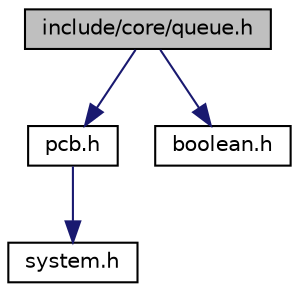 digraph "include/core/queue.h"
{
  edge [fontname="Helvetica",fontsize="10",labelfontname="Helvetica",labelfontsize="10"];
  node [fontname="Helvetica",fontsize="10",shape=record];
  Node1 [label="include/core/queue.h",height=0.2,width=0.4,color="black", fillcolor="grey75", style="filled", fontcolor="black"];
  Node1 -> Node2 [color="midnightblue",fontsize="10",style="solid",fontname="Helvetica"];
  Node2 [label="pcb.h",height=0.2,width=0.4,color="black", fillcolor="white", style="filled",URL="$pcb_8h.html"];
  Node2 -> Node3 [color="midnightblue",fontsize="10",style="solid",fontname="Helvetica"];
  Node3 [label="system.h",height=0.2,width=0.4,color="black", fillcolor="white", style="filled",URL="$system_8h.html"];
  Node1 -> Node4 [color="midnightblue",fontsize="10",style="solid",fontname="Helvetica"];
  Node4 [label="boolean.h",height=0.2,width=0.4,color="black", fillcolor="white", style="filled",URL="$boolean_8h.html"];
}
